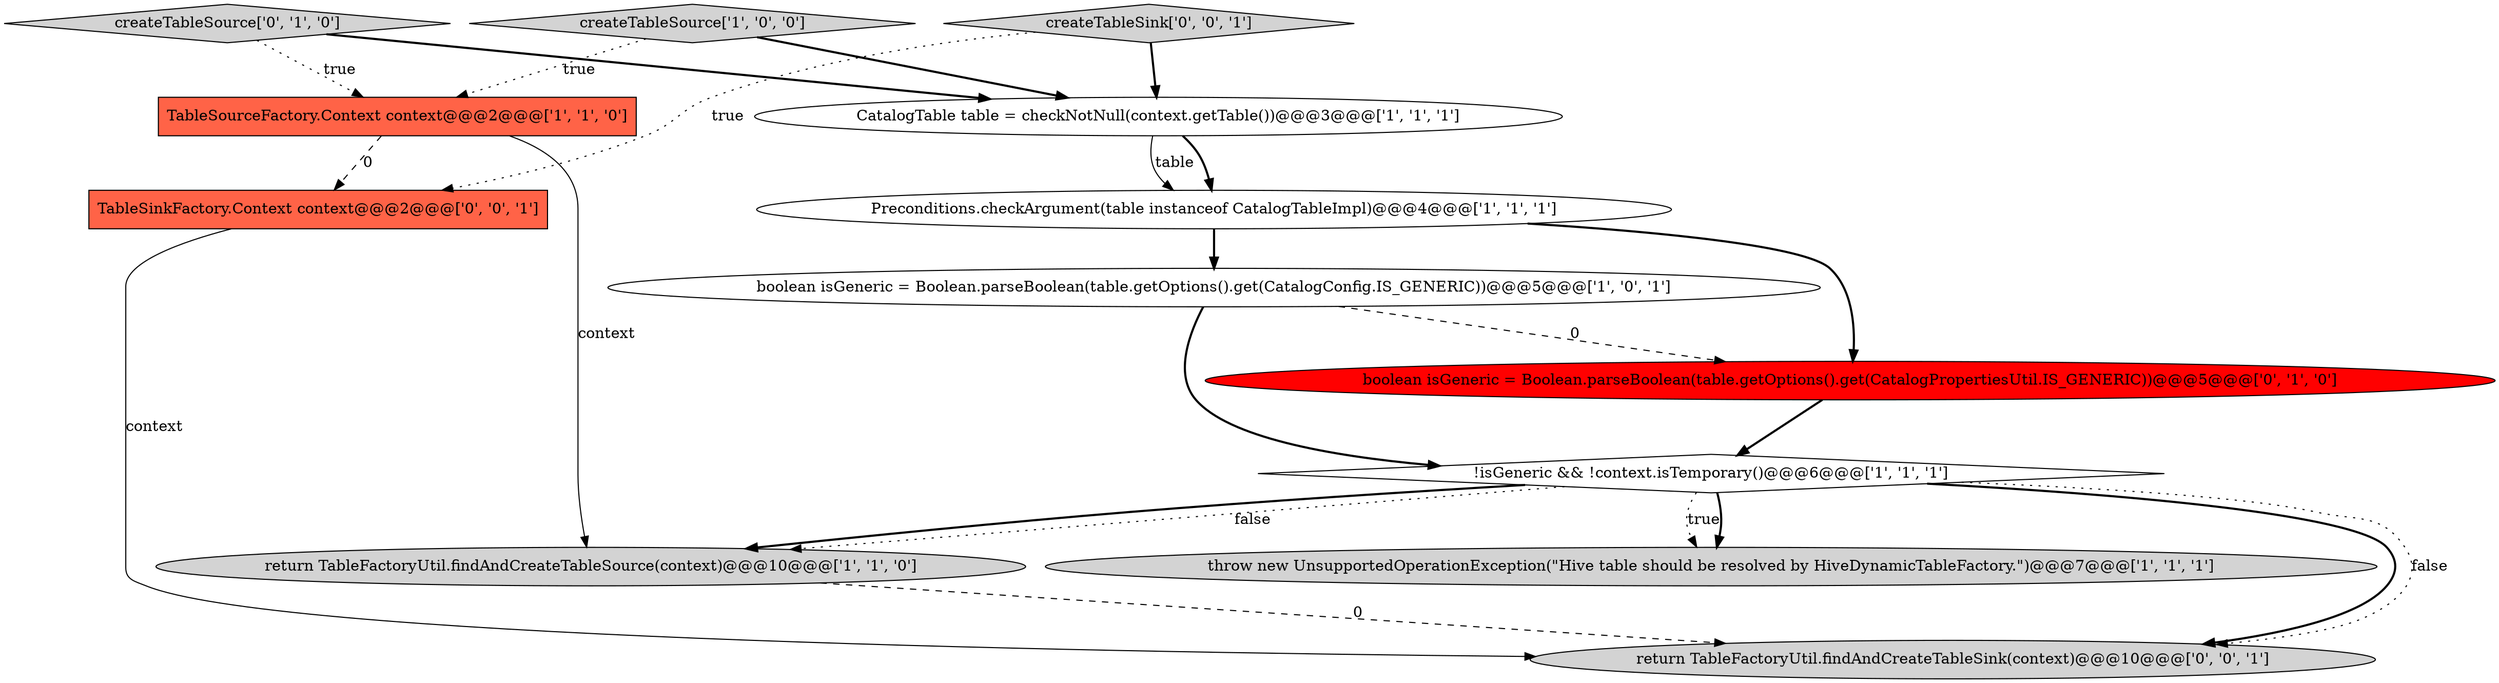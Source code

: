 digraph {
1 [style = filled, label = "CatalogTable table = checkNotNull(context.getTable())@@@3@@@['1', '1', '1']", fillcolor = white, shape = ellipse image = "AAA0AAABBB1BBB"];
12 [style = filled, label = "createTableSink['0', '0', '1']", fillcolor = lightgray, shape = diamond image = "AAA0AAABBB3BBB"];
4 [style = filled, label = "throw new UnsupportedOperationException(\"Hive table should be resolved by HiveDynamicTableFactory.\")@@@7@@@['1', '1', '1']", fillcolor = lightgray, shape = ellipse image = "AAA0AAABBB1BBB"];
6 [style = filled, label = "boolean isGeneric = Boolean.parseBoolean(table.getOptions().get(CatalogConfig.IS_GENERIC))@@@5@@@['1', '0', '1']", fillcolor = white, shape = ellipse image = "AAA0AAABBB1BBB"];
0 [style = filled, label = "!isGeneric && !context.isTemporary()@@@6@@@['1', '1', '1']", fillcolor = white, shape = diamond image = "AAA0AAABBB1BBB"];
11 [style = filled, label = "return TableFactoryUtil.findAndCreateTableSink(context)@@@10@@@['0', '0', '1']", fillcolor = lightgray, shape = ellipse image = "AAA0AAABBB3BBB"];
9 [style = filled, label = "createTableSource['0', '1', '0']", fillcolor = lightgray, shape = diamond image = "AAA0AAABBB2BBB"];
8 [style = filled, label = "boolean isGeneric = Boolean.parseBoolean(table.getOptions().get(CatalogPropertiesUtil.IS_GENERIC))@@@5@@@['0', '1', '0']", fillcolor = red, shape = ellipse image = "AAA1AAABBB2BBB"];
3 [style = filled, label = "Preconditions.checkArgument(table instanceof CatalogTableImpl)@@@4@@@['1', '1', '1']", fillcolor = white, shape = ellipse image = "AAA0AAABBB1BBB"];
2 [style = filled, label = "return TableFactoryUtil.findAndCreateTableSource(context)@@@10@@@['1', '1', '0']", fillcolor = lightgray, shape = ellipse image = "AAA0AAABBB1BBB"];
7 [style = filled, label = "createTableSource['1', '0', '0']", fillcolor = lightgray, shape = diamond image = "AAA0AAABBB1BBB"];
10 [style = filled, label = "TableSinkFactory.Context context@@@2@@@['0', '0', '1']", fillcolor = tomato, shape = box image = "AAA0AAABBB3BBB"];
5 [style = filled, label = "TableSourceFactory.Context context@@@2@@@['1', '1', '0']", fillcolor = tomato, shape = box image = "AAA0AAABBB1BBB"];
5->2 [style = solid, label="context"];
6->8 [style = dashed, label="0"];
7->1 [style = bold, label=""];
0->4 [style = dotted, label="true"];
0->2 [style = bold, label=""];
1->3 [style = bold, label=""];
0->2 [style = dotted, label="false"];
0->11 [style = bold, label=""];
3->6 [style = bold, label=""];
1->3 [style = solid, label="table"];
6->0 [style = bold, label=""];
12->1 [style = bold, label=""];
7->5 [style = dotted, label="true"];
8->0 [style = bold, label=""];
10->11 [style = solid, label="context"];
0->11 [style = dotted, label="false"];
12->10 [style = dotted, label="true"];
5->10 [style = dashed, label="0"];
0->4 [style = bold, label=""];
3->8 [style = bold, label=""];
2->11 [style = dashed, label="0"];
9->1 [style = bold, label=""];
9->5 [style = dotted, label="true"];
}
